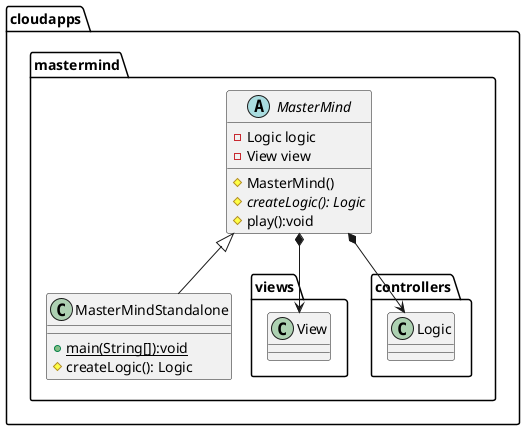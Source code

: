 @startuml Package **cloudapps.mastermind**

package "cloudapps.mastermind" {
  
  abstract class MasterMind {
    -Logic logic
    -View view
    #MasterMind()
    #{abstract}createLogic(): Logic
    #play():void 
  }
  
  class MasterMindStandalone extends MasterMind {
    +{static}main(String[]):void
    #createLogic(): Logic
  }

  MasterMind *--> cloudapps.mastermind.views.View
  MasterMind *--> cloudapps.mastermind.controllers.Logic
}

@enduml
